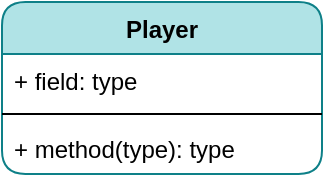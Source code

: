 <mxfile version="13.10.9" type="gitlab">
  <diagram name="Page-1" id="e7e014a7-5840-1c2e-5031-d8a46d1fe8dd">
    <mxGraphModel dx="916" dy="526" grid="1" gridSize="10" guides="1" tooltips="1" connect="1" arrows="1" fold="1" page="1" pageScale="1" pageWidth="1169" pageHeight="826" background="#ffffff" math="0" shadow="0">
      <root>
        <mxCell id="0" />
        <mxCell id="1" parent="0" />
        <mxCell id="q7scO-yD-raQt846I80v-45" value="Player" style="swimlane;fontStyle=1;align=center;verticalAlign=top;childLayout=stackLayout;horizontal=1;startSize=26;horizontalStack=0;resizeParent=1;resizeParentMax=0;resizeLast=0;collapsible=1;marginBottom=0;fillColor=#b0e3e6;strokeColor=#0e8088;rounded=1;" vertex="1" parent="1">
          <mxGeometry x="480" y="150" width="160" height="86" as="geometry" />
        </mxCell>
        <mxCell id="q7scO-yD-raQt846I80v-46" value="+ field: type" style="text;strokeColor=none;fillColor=none;align=left;verticalAlign=top;spacingLeft=4;spacingRight=4;overflow=hidden;rotatable=0;points=[[0,0.5],[1,0.5]];portConstraint=eastwest;rounded=1;" vertex="1" parent="q7scO-yD-raQt846I80v-45">
          <mxGeometry y="26" width="160" height="26" as="geometry" />
        </mxCell>
        <mxCell id="q7scO-yD-raQt846I80v-47" value="" style="line;strokeWidth=1;fillColor=none;align=left;verticalAlign=middle;spacingTop=-1;spacingLeft=3;spacingRight=3;rotatable=0;labelPosition=right;points=[];portConstraint=eastwest;rounded=1;" vertex="1" parent="q7scO-yD-raQt846I80v-45">
          <mxGeometry y="52" width="160" height="8" as="geometry" />
        </mxCell>
        <mxCell id="q7scO-yD-raQt846I80v-48" value="+ method(type): type" style="text;strokeColor=none;fillColor=none;align=left;verticalAlign=top;spacingLeft=4;spacingRight=4;overflow=hidden;rotatable=0;points=[[0,0.5],[1,0.5]];portConstraint=eastwest;rounded=1;" vertex="1" parent="q7scO-yD-raQt846I80v-45">
          <mxGeometry y="60" width="160" height="26" as="geometry" />
        </mxCell>
      </root>
    </mxGraphModel>
  </diagram>
</mxfile>

